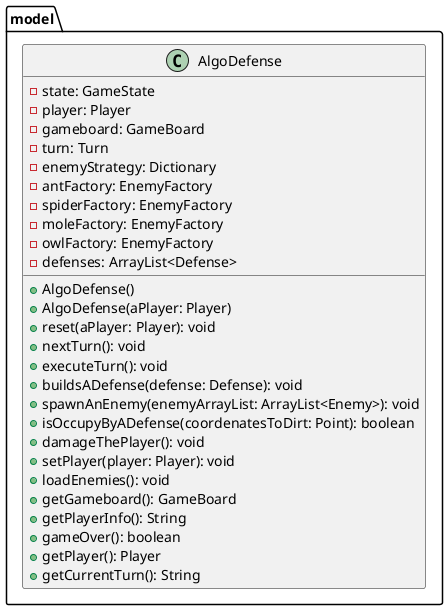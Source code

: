 @startuml
'https://plantuml.com/class-diagram

package model {
    class AlgoDefense {
      - state: GameState
      - player: Player
      - gameboard: GameBoard
      - turn: Turn
      - enemyStrategy: Dictionary
      - antFactory: EnemyFactory
      - spiderFactory: EnemyFactory
      - moleFactory: EnemyFactory
      - owlFactory: EnemyFactory
      - defenses: ArrayList<Defense>
      + AlgoDefense()
      + AlgoDefense(aPlayer: Player)
      + reset(aPlayer: Player): void
      + nextTurn(): void
      + executeTurn(): void
      + buildsADefense(defense: Defense): void
      + spawnAnEnemy(enemyArrayList: ArrayList<Enemy>): void
      + isOccupyByADefense(coordenatesToDirt: Point): boolean
      + damageThePlayer(): void
      + setPlayer(player: Player): void
      + loadEnemies(): void
      + getGameboard(): GameBoard
      + getPlayerInfo(): String
      + gameOver(): boolean
      + getPlayer(): Player
      + getCurrentTurn(): String
    }
}

@enduml